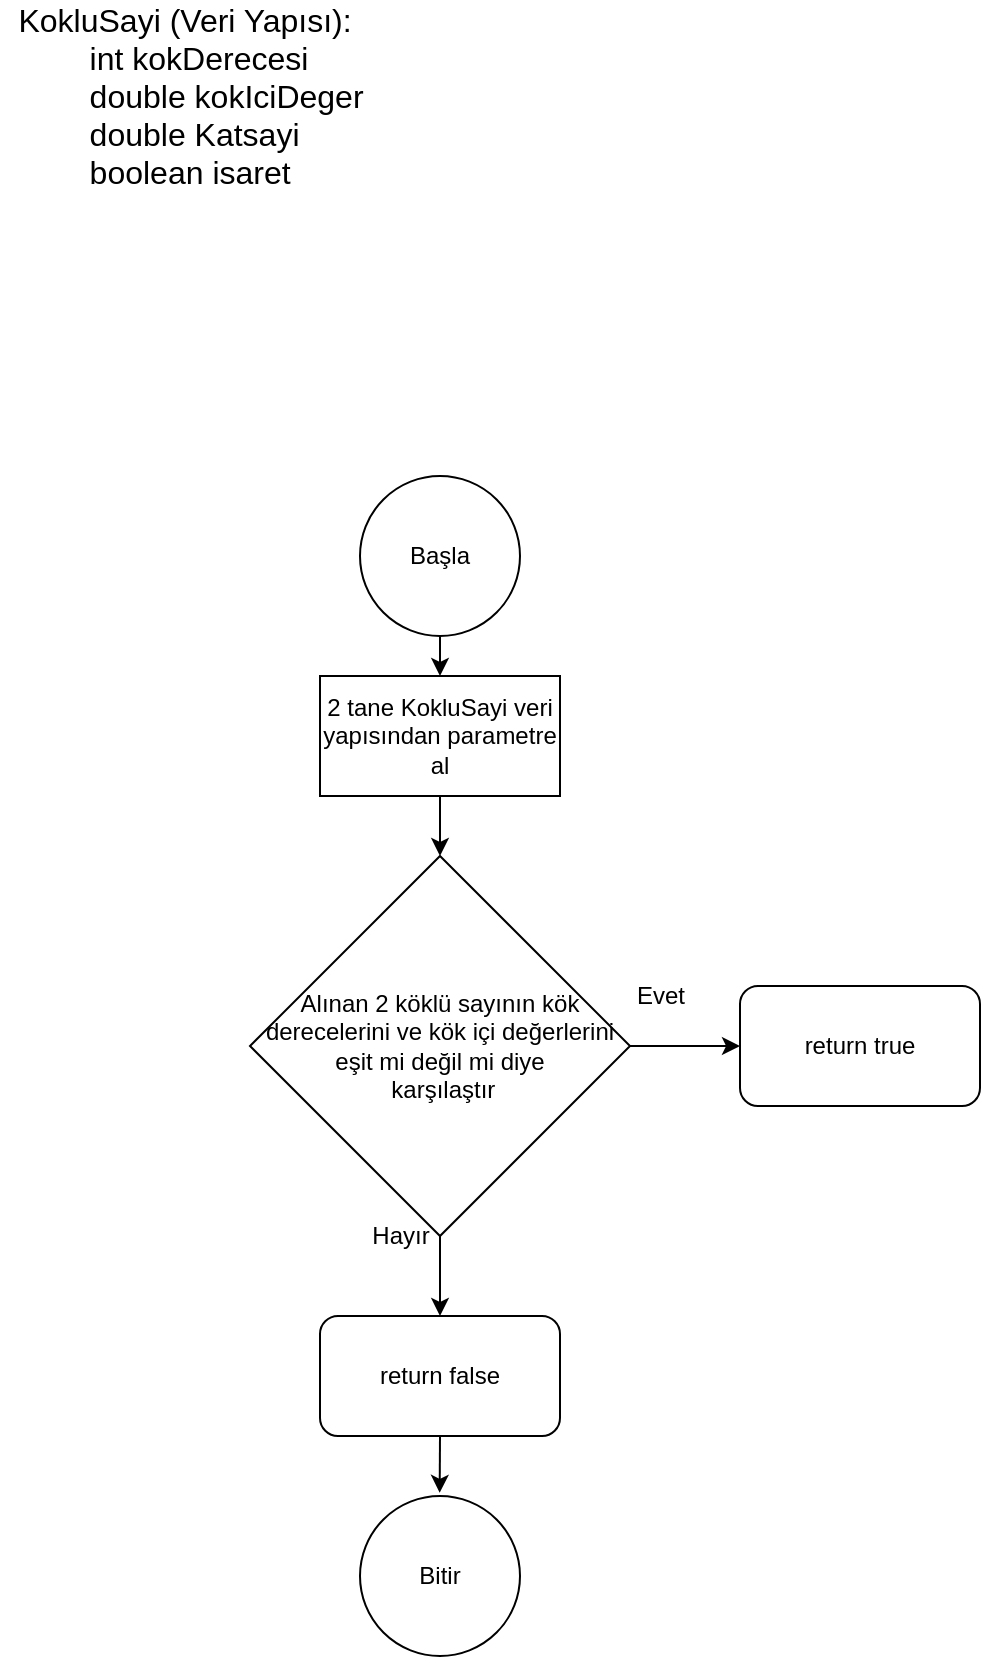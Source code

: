 <mxfile version="14.9.7" type="device"><diagram id="C5RBs43oDa-KdzZeNtuy" name="Page-1"><mxGraphModel dx="918" dy="512" grid="1" gridSize="10" guides="1" tooltips="1" connect="1" arrows="1" fold="1" page="1" pageScale="1" pageWidth="827" pageHeight="1169" math="0" shadow="0"><root><mxCell id="WIyWlLk6GJQsqaUBKTNV-0"/><mxCell id="WIyWlLk6GJQsqaUBKTNV-1" parent="WIyWlLk6GJQsqaUBKTNV-0"/><mxCell id="nt6oVApzlcaYD-hseek5-1" value="Başla" style="ellipse;whiteSpace=wrap;html=1;aspect=fixed;" vertex="1" parent="WIyWlLk6GJQsqaUBKTNV-1"><mxGeometry x="350" y="330" width="80" height="80" as="geometry"/></mxCell><mxCell id="nt6oVApzlcaYD-hseek5-4" value="Alınan 2 köklü sayının kök derecelerini ve kök içi değerlerini eşit mi değil mi diye&lt;br&gt;&amp;nbsp;karşılaştır" style="rhombus;whiteSpace=wrap;html=1;" vertex="1" parent="WIyWlLk6GJQsqaUBKTNV-1"><mxGeometry x="295" y="520" width="190" height="190" as="geometry"/></mxCell><mxCell id="nt6oVApzlcaYD-hseek5-7" value="return true" style="rounded=1;whiteSpace=wrap;html=1;" vertex="1" parent="WIyWlLk6GJQsqaUBKTNV-1"><mxGeometry x="540" y="585" width="120" height="60" as="geometry"/></mxCell><mxCell id="nt6oVApzlcaYD-hseek5-8" value="return false" style="rounded=1;whiteSpace=wrap;html=1;" vertex="1" parent="WIyWlLk6GJQsqaUBKTNV-1"><mxGeometry x="330" y="750" width="120" height="60" as="geometry"/></mxCell><mxCell id="nt6oVApzlcaYD-hseek5-9" value="" style="endArrow=classic;html=1;exitX=1;exitY=0.5;exitDx=0;exitDy=0;entryX=0;entryY=0.5;entryDx=0;entryDy=0;" edge="1" parent="WIyWlLk6GJQsqaUBKTNV-1" source="nt6oVApzlcaYD-hseek5-4" target="nt6oVApzlcaYD-hseek5-7"><mxGeometry width="50" height="50" relative="1" as="geometry"><mxPoint x="490" y="620" as="sourcePoint"/><mxPoint x="540" y="570" as="targetPoint"/></mxGeometry></mxCell><mxCell id="nt6oVApzlcaYD-hseek5-10" value="" style="endArrow=classic;html=1;entryX=0.5;entryY=0;entryDx=0;entryDy=0;" edge="1" parent="WIyWlLk6GJQsqaUBKTNV-1" source="nt6oVApzlcaYD-hseek5-4" target="nt6oVApzlcaYD-hseek5-8"><mxGeometry width="50" height="50" relative="1" as="geometry"><mxPoint x="380" y="720" as="sourcePoint"/><mxPoint x="430" y="670" as="targetPoint"/></mxGeometry></mxCell><mxCell id="nt6oVApzlcaYD-hseek5-11" value="Evet" style="text;html=1;align=center;verticalAlign=middle;resizable=0;points=[];autosize=1;strokeColor=none;" vertex="1" parent="WIyWlLk6GJQsqaUBKTNV-1"><mxGeometry x="480" y="580" width="40" height="20" as="geometry"/></mxCell><mxCell id="nt6oVApzlcaYD-hseek5-12" value="Hayır" style="text;html=1;align=center;verticalAlign=middle;resizable=0;points=[];autosize=1;strokeColor=none;" vertex="1" parent="WIyWlLk6GJQsqaUBKTNV-1"><mxGeometry x="350" y="700" width="40" height="20" as="geometry"/></mxCell><mxCell id="nt6oVApzlcaYD-hseek5-13" value="" style="endArrow=classic;html=1;entryX=0.5;entryY=0;entryDx=0;entryDy=0;exitX=0.5;exitY=1;exitDx=0;exitDy=0;" edge="1" parent="WIyWlLk6GJQsqaUBKTNV-1" source="nt6oVApzlcaYD-hseek5-1" target="nt6oVApzlcaYD-hseek5-21"><mxGeometry width="50" height="50" relative="1" as="geometry"><mxPoint x="380" y="290" as="sourcePoint"/><mxPoint x="390" y="320" as="targetPoint"/></mxGeometry></mxCell><mxCell id="nt6oVApzlcaYD-hseek5-15" value="" style="endArrow=classic;html=1;entryX=0.5;entryY=0;entryDx=0;entryDy=0;exitX=0.5;exitY=1;exitDx=0;exitDy=0;" edge="1" parent="WIyWlLk6GJQsqaUBKTNV-1" target="nt6oVApzlcaYD-hseek5-4"><mxGeometry width="50" height="50" relative="1" as="geometry"><mxPoint x="390" y="490" as="sourcePoint"/><mxPoint x="440" y="450" as="targetPoint"/></mxGeometry></mxCell><mxCell id="nt6oVApzlcaYD-hseek5-16" value="&lt;div style=&quot;text-align: left ; font-size: 16px&quot;&gt;&lt;font style=&quot;font-size: 16px&quot;&gt;KokluSayi (Veri Yapısı):&lt;/font&gt;&lt;/div&gt;&lt;div style=&quot;text-align: left ; font-size: 16px&quot;&gt;&lt;span&gt;&lt;font style=&quot;font-size: 16px&quot;&gt;&lt;span style=&quot;white-space: pre&quot;&gt;&#9;&lt;/span&gt;int kokDerecesi&lt;/font&gt;&lt;/span&gt;&lt;/div&gt;&lt;div style=&quot;text-align: left ; font-size: 16px&quot;&gt;&lt;span&gt;&lt;font style=&quot;font-size: 16px&quot;&gt;&lt;span style=&quot;white-space: pre&quot;&gt;&#9;&lt;/span&gt;double kokIciDeger&lt;/font&gt;&lt;/span&gt;&lt;/div&gt;&lt;div style=&quot;text-align: left ; font-size: 16px&quot;&gt;&lt;span&gt;&lt;font style=&quot;font-size: 16px&quot;&gt;&lt;span style=&quot;white-space: pre&quot;&gt;&#9;&lt;/span&gt;double Katsayi&lt;/font&gt;&lt;/span&gt;&lt;/div&gt;&lt;div style=&quot;text-align: left ; font-size: 16px&quot;&gt;&lt;font style=&quot;font-size: 16px&quot;&gt;&lt;span style=&quot;white-space: pre&quot;&gt;&#9;&lt;/span&gt;boolean isaret&lt;/font&gt;&lt;/div&gt;" style="text;html=1;align=center;verticalAlign=middle;resizable=0;points=[];autosize=1;strokeColor=none;" vertex="1" parent="WIyWlLk6GJQsqaUBKTNV-1"><mxGeometry x="170" y="100" width="190" height="80" as="geometry"/></mxCell><mxCell id="nt6oVApzlcaYD-hseek5-19" value="Bitir" style="ellipse;whiteSpace=wrap;html=1;aspect=fixed;" vertex="1" parent="WIyWlLk6GJQsqaUBKTNV-1"><mxGeometry x="350" y="840" width="80" height="80" as="geometry"/></mxCell><mxCell id="nt6oVApzlcaYD-hseek5-20" value="" style="endArrow=classic;html=1;entryX=0.498;entryY=-0.02;entryDx=0;entryDy=0;entryPerimeter=0;" edge="1" parent="WIyWlLk6GJQsqaUBKTNV-1" target="nt6oVApzlcaYD-hseek5-19"><mxGeometry width="50" height="50" relative="1" as="geometry"><mxPoint x="390" y="810" as="sourcePoint"/><mxPoint x="420" y="780" as="targetPoint"/></mxGeometry></mxCell><mxCell id="nt6oVApzlcaYD-hseek5-21" value="2 tane KokluSayi veri yapısından parametre al" style="rounded=0;whiteSpace=wrap;html=1;" vertex="1" parent="WIyWlLk6GJQsqaUBKTNV-1"><mxGeometry x="330" y="430" width="120" height="60" as="geometry"/></mxCell></root></mxGraphModel></diagram></mxfile>